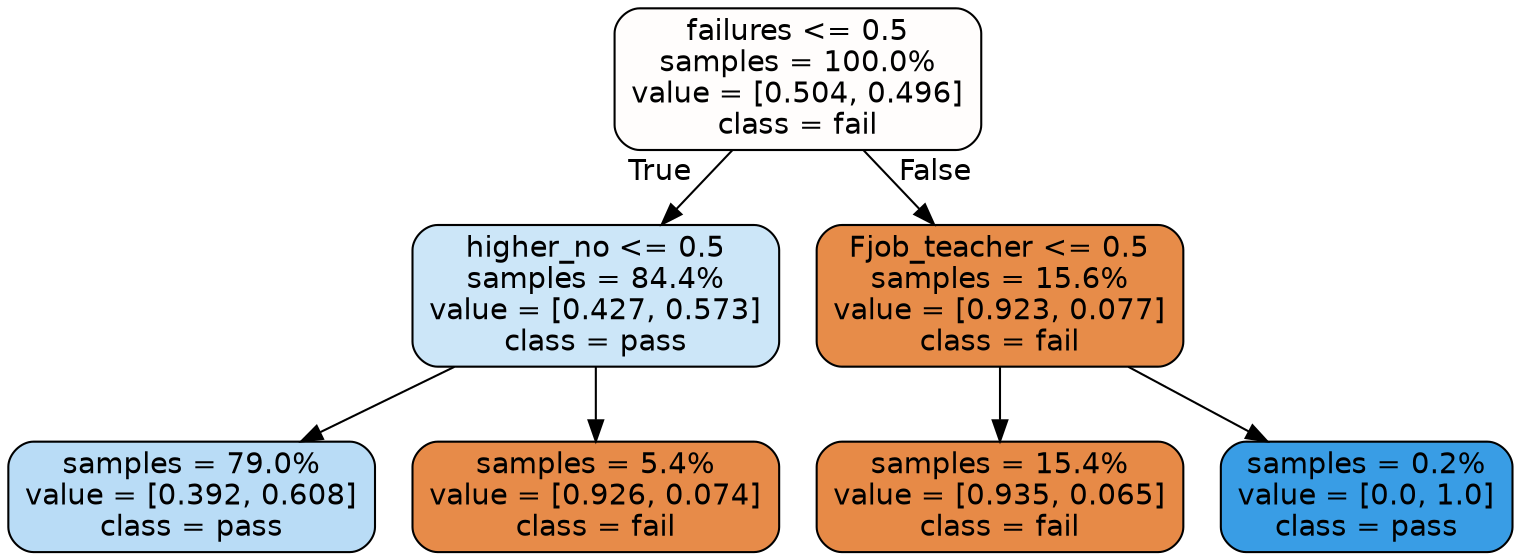 digraph Tree {
node [shape=box, style="filled, rounded", color="black", fontname=helvetica] ;
edge [fontname=helvetica] ;
0 [label="failures <= 0.5\nsamples = 100.0%\nvalue = [0.504, 0.496]\nclass = fail", fillcolor="#fffdfc"] ;
1 [label="higher_no <= 0.5\nsamples = 84.4%\nvalue = [0.427, 0.573]\nclass = pass", fillcolor="#cce6f8"] ;
0 -> 1 [labeldistance=2.5, labelangle=45, headlabel="True"] ;
2 [label="samples = 79.0%\nvalue = [0.392, 0.608]\nclass = pass", fillcolor="#b9dcf6"] ;
1 -> 2 ;
3 [label="samples = 5.4%\nvalue = [0.926, 0.074]\nclass = fail", fillcolor="#e78b49"] ;
1 -> 3 ;
4 [label="Fjob_teacher <= 0.5\nsamples = 15.6%\nvalue = [0.923, 0.077]\nclass = fail", fillcolor="#e78c49"] ;
0 -> 4 [labeldistance=2.5, labelangle=-45, headlabel="False"] ;
5 [label="samples = 15.4%\nvalue = [0.935, 0.065]\nclass = fail", fillcolor="#e78a47"] ;
4 -> 5 ;
6 [label="samples = 0.2%\nvalue = [0.0, 1.0]\nclass = pass", fillcolor="#399de5"] ;
4 -> 6 ;
}
